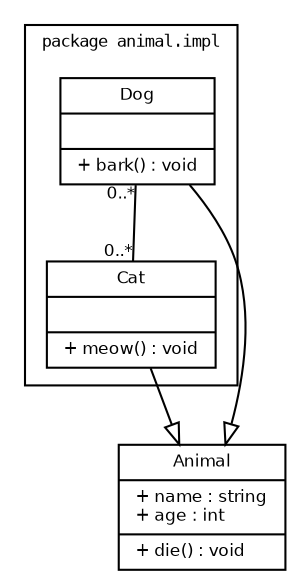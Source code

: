 //Class UML diagram
digraph G {
        fontname = "Consolas"
        fontsize = 8

        node [
                fontname = "Bitstream Vera Sans"
                fontsize = 8
                shape = "record"
        ]

        edge [
                fontname = "Bitstream Vera Sans"
                fontsize = 8
        ]

        Animal [
                label = "{Animal|+ name : string\l+ age : int\l|+ die() : void\l}"
        ]

        subgraph clusterAnimalImpl {
                label = "package animal.impl"

                Dog [
                        label = "{Dog||+ bark() : void\l}"
                ]

                Cat [
                        label = "{Cat||+ meow() : void\l}"
                ]
        }

        edge [
                arrowhead = "empty"
        ]

        Dog -> Animal
        Cat -> Animal

        edge [
                arrowhead = "none"

                headlabel = "0..*"
                taillabel = "0..*"
        ]

        Dog -> Cat
}